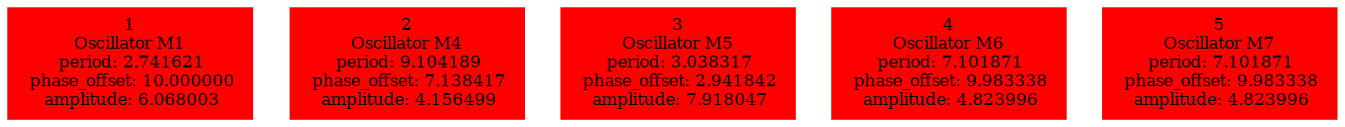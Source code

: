  digraph g{ forcelabels=true;
1 [label=<1<BR />Oscillator M1<BR /> period: 2.741621<BR /> phase_offset: 10.000000<BR /> amplitude: 6.068003>, shape=box,color=red,style=filled,fontsize=8];2 [label=<2<BR />Oscillator M4<BR /> period: 9.104189<BR /> phase_offset: 7.138417<BR /> amplitude: 4.156499>, shape=box,color=red,style=filled,fontsize=8];3 [label=<3<BR />Oscillator M5<BR /> period: 3.038317<BR /> phase_offset: 2.941842<BR /> amplitude: 7.918047>, shape=box,color=red,style=filled,fontsize=8];4 [label=<4<BR />Oscillator M6<BR /> period: 7.101871<BR /> phase_offset: 9.983338<BR /> amplitude: 4.823996>, shape=box,color=red,style=filled,fontsize=8];5 [label=<5<BR />Oscillator M7<BR /> period: 7.101871<BR /> phase_offset: 9.983338<BR /> amplitude: 4.823996>, shape=box,color=red,style=filled,fontsize=8]; }
